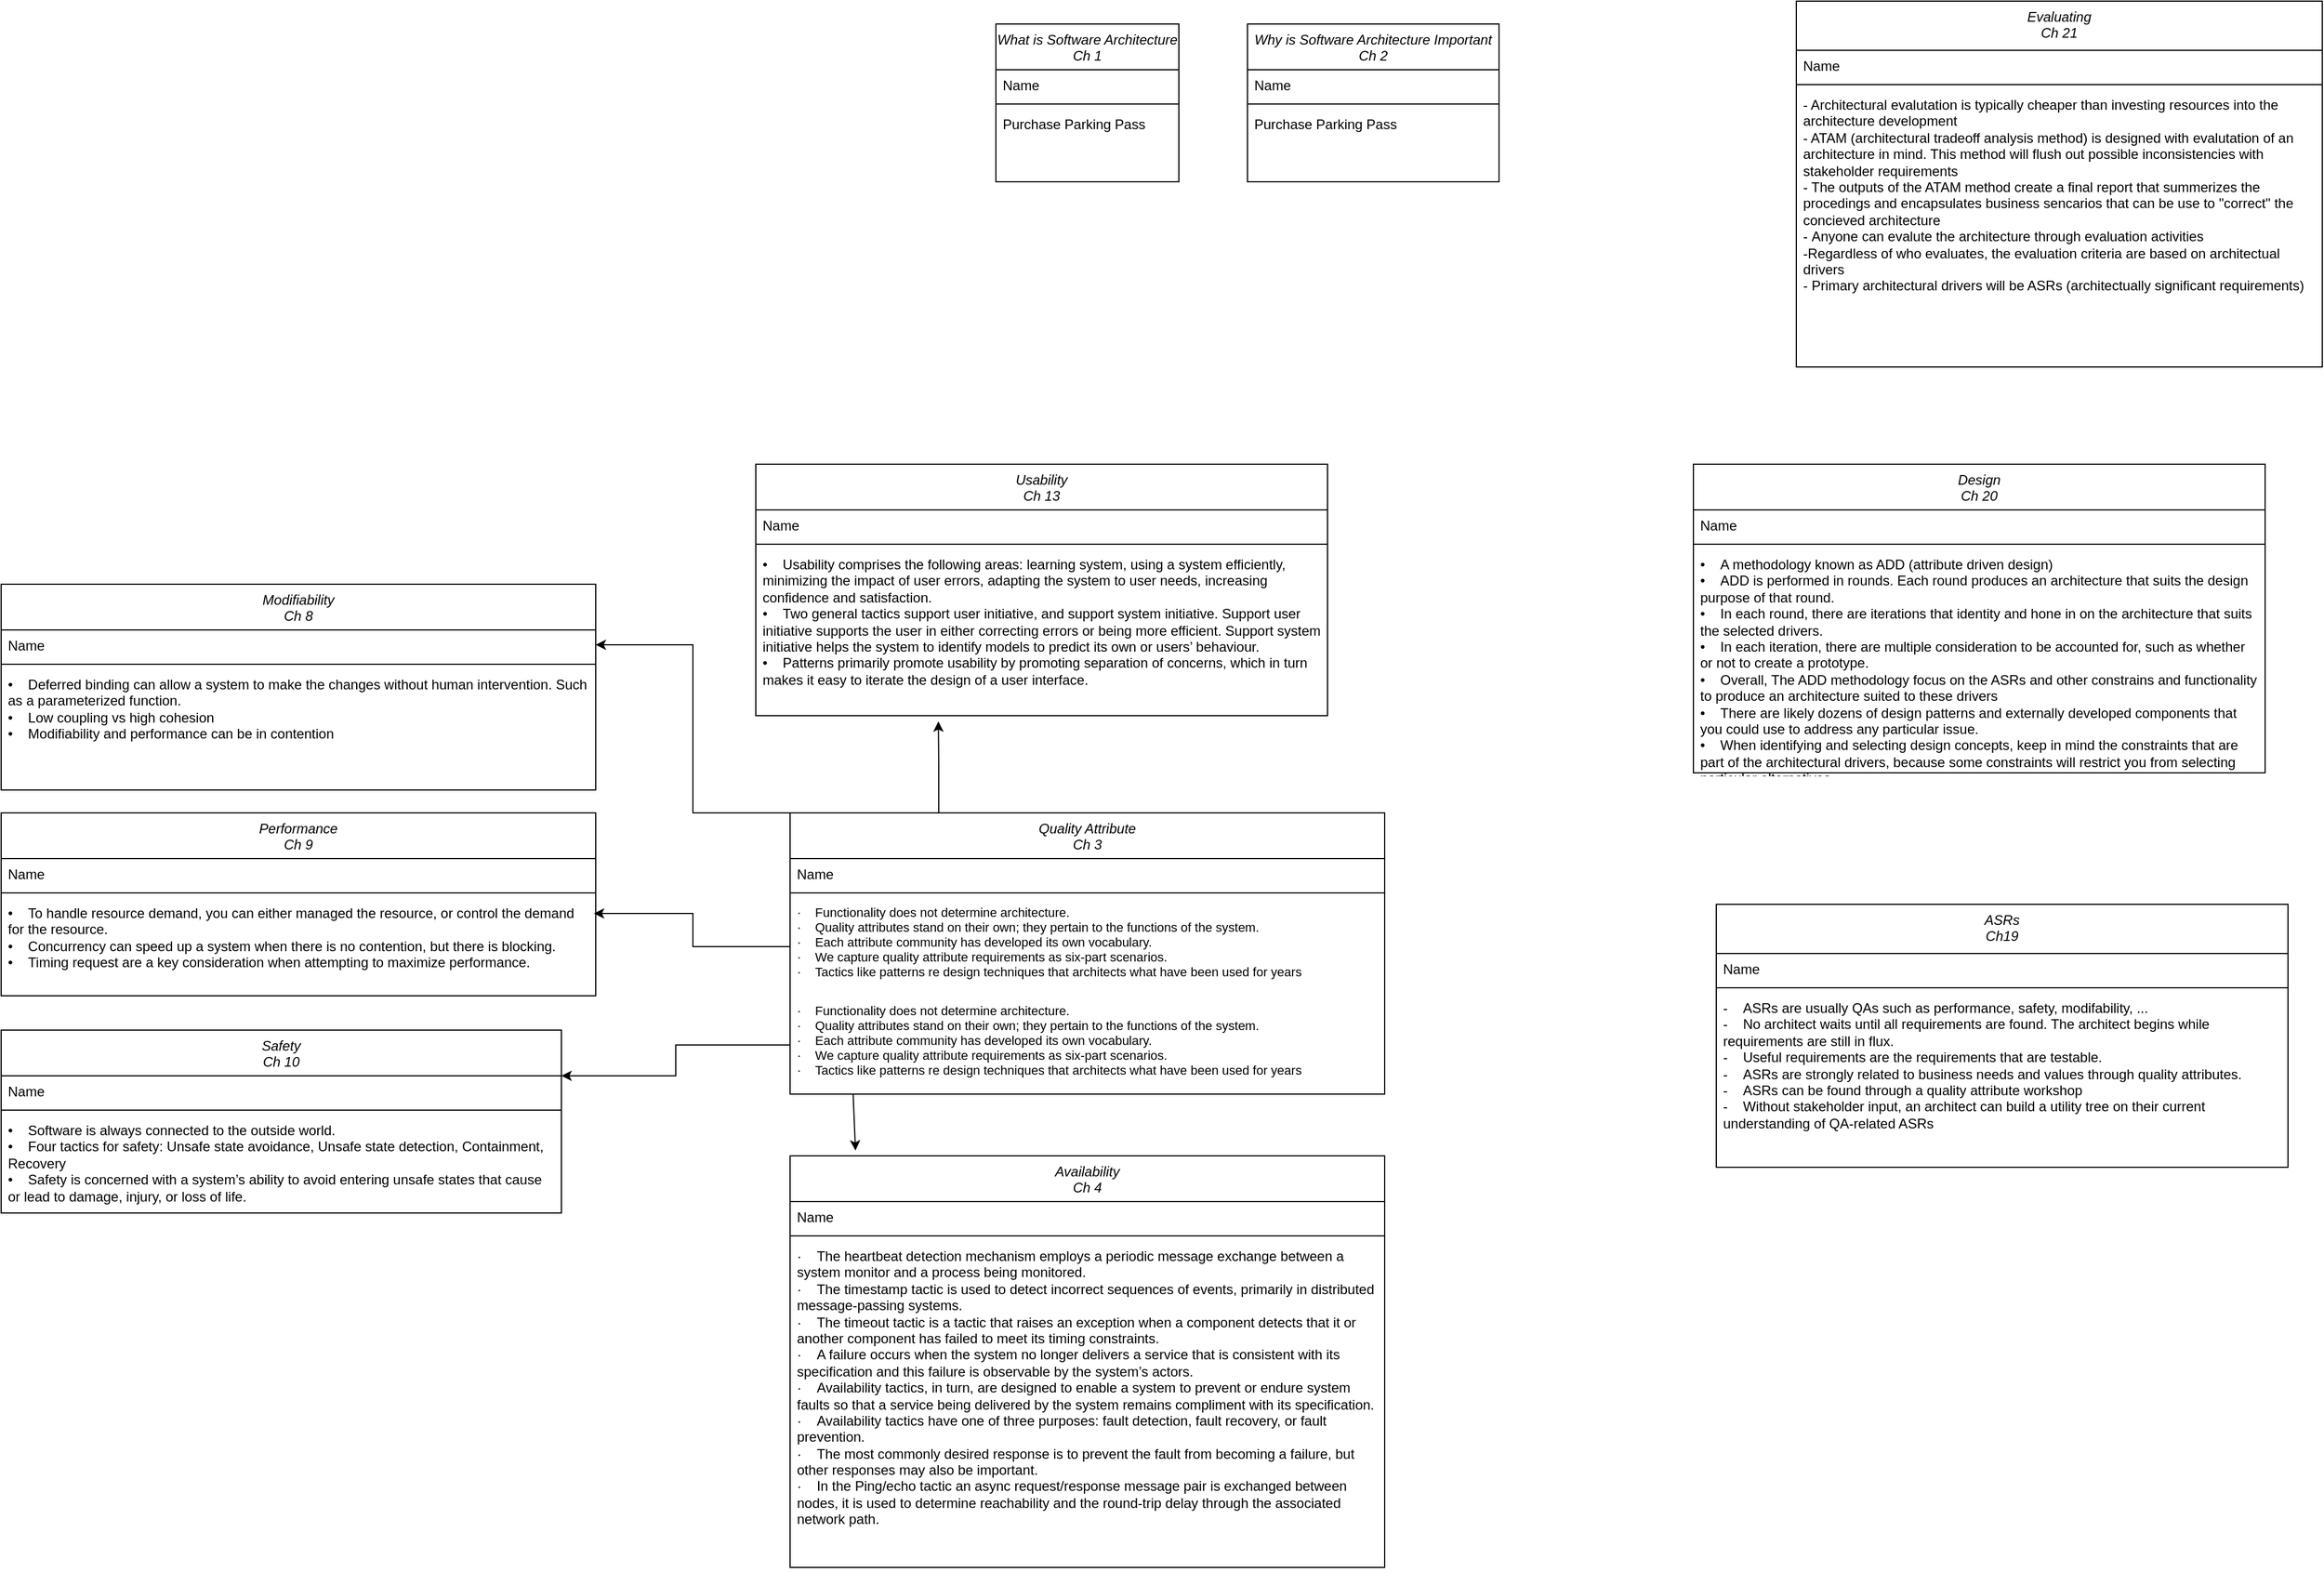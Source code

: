 <mxfile version="22.1.3" type="device">
  <diagram id="C5RBs43oDa-KdzZeNtuy" name="Page-1">
    <mxGraphModel dx="1877" dy="1735" grid="1" gridSize="10" guides="1" tooltips="1" connect="1" arrows="1" fold="1" page="1" pageScale="1" pageWidth="827" pageHeight="1169" math="0" shadow="0">
      <root>
        <mxCell id="WIyWlLk6GJQsqaUBKTNV-0" />
        <mxCell id="WIyWlLk6GJQsqaUBKTNV-1" parent="WIyWlLk6GJQsqaUBKTNV-0" />
        <mxCell id="HubGlmVLbbdRwThOcGea-1" style="edgeStyle=orthogonalEdgeStyle;rounded=0;orthogonalLoop=1;jettySize=auto;html=1;exitX=0;exitY=0.25;exitDx=0;exitDy=0;entryX=1;entryY=0.5;entryDx=0;entryDy=0;" edge="1" parent="WIyWlLk6GJQsqaUBKTNV-1" source="zkfFHV4jXpPFQw0GAbJ--0" target="ELn9--_oTHY5DJMmRH25-6">
          <mxGeometry relative="1" as="geometry">
            <Array as="points">
              <mxPoint y="620" />
              <mxPoint x="-85" y="620" />
              <mxPoint x="-85" y="473" />
            </Array>
          </mxGeometry>
        </mxCell>
        <mxCell id="HubGlmVLbbdRwThOcGea-2" style="edgeStyle=orthogonalEdgeStyle;rounded=0;orthogonalLoop=1;jettySize=auto;html=1;exitX=0.25;exitY=0;exitDx=0;exitDy=0;" edge="1" parent="WIyWlLk6GJQsqaUBKTNV-1" source="zkfFHV4jXpPFQw0GAbJ--0">
          <mxGeometry relative="1" as="geometry">
            <mxPoint x="129.667" y="540" as="targetPoint" />
          </mxGeometry>
        </mxCell>
        <mxCell id="zkfFHV4jXpPFQw0GAbJ--0" value="Quality Attribute&#xa;Ch 3&#xa;" style="swimlane;fontStyle=2;align=center;verticalAlign=top;childLayout=stackLayout;horizontal=1;startSize=40;horizontalStack=0;resizeParent=1;resizeLast=0;collapsible=1;marginBottom=0;rounded=0;shadow=0;strokeWidth=1;" parent="WIyWlLk6GJQsqaUBKTNV-1" vertex="1">
          <mxGeometry y="620" width="520" height="246" as="geometry">
            <mxRectangle x="230" y="140" width="160" height="26" as="alternateBounds" />
          </mxGeometry>
        </mxCell>
        <mxCell id="zkfFHV4jXpPFQw0GAbJ--1" value="Name" style="text;align=left;verticalAlign=top;spacingLeft=4;spacingRight=4;overflow=hidden;rotatable=0;points=[[0,0.5],[1,0.5]];portConstraint=eastwest;" parent="zkfFHV4jXpPFQw0GAbJ--0" vertex="1">
          <mxGeometry y="40" width="520" height="26" as="geometry" />
        </mxCell>
        <mxCell id="zkfFHV4jXpPFQw0GAbJ--4" value="" style="line;html=1;strokeWidth=1;align=left;verticalAlign=middle;spacingTop=-1;spacingLeft=3;spacingRight=3;rotatable=0;labelPosition=right;points=[];portConstraint=eastwest;" parent="zkfFHV4jXpPFQw0GAbJ--0" vertex="1">
          <mxGeometry y="66" width="520" height="8" as="geometry" />
        </mxCell>
        <mxCell id="HubGlmVLbbdRwThOcGea-3" value="·    Functionality does not determine architecture.&#xa;·    Quality attributes stand on their own; they pertain to the functions of the system.&#xa;·    Each attribute community has developed its own vocabulary.&#xa;·    We capture quality attribute requirements as six-part scenarios.&#xa;·    Tactics like patterns re design techniques that architects what have been used for years" style="text;align=left;verticalAlign=top;spacingLeft=4;spacingRight=4;overflow=hidden;rotatable=0;points=[[0,0.5],[1,0.5]];portConstraint=eastwest;fontSize=11;" vertex="1" parent="zkfFHV4jXpPFQw0GAbJ--0">
          <mxGeometry y="74" width="520" height="86" as="geometry" />
        </mxCell>
        <mxCell id="zkfFHV4jXpPFQw0GAbJ--5" value="·    Functionality does not determine architecture.&#xa;·    Quality attributes stand on their own; they pertain to the functions of the system.&#xa;·    Each attribute community has developed its own vocabulary.&#xa;·    We capture quality attribute requirements as six-part scenarios.&#xa;·    Tactics like patterns re design techniques that architects what have been used for years" style="text;align=left;verticalAlign=top;spacingLeft=4;spacingRight=4;overflow=hidden;rotatable=0;points=[[0,0.5],[1,0.5]];portConstraint=eastwest;fontSize=11;" parent="zkfFHV4jXpPFQw0GAbJ--0" vertex="1">
          <mxGeometry y="160" width="520" height="86" as="geometry" />
        </mxCell>
        <mxCell id="ELn9--_oTHY5DJMmRH25-1" value="Availability &#xa;Ch 4&#xa;" style="swimlane;fontStyle=2;align=center;verticalAlign=top;childLayout=stackLayout;horizontal=1;startSize=40;horizontalStack=0;resizeParent=1;resizeLast=0;collapsible=1;marginBottom=0;rounded=0;shadow=0;strokeWidth=1;" parent="WIyWlLk6GJQsqaUBKTNV-1" vertex="1">
          <mxGeometry y="920" width="520" height="360" as="geometry">
            <mxRectangle x="230" y="140" width="160" height="26" as="alternateBounds" />
          </mxGeometry>
        </mxCell>
        <mxCell id="ELn9--_oTHY5DJMmRH25-2" value="Name" style="text;align=left;verticalAlign=top;spacingLeft=4;spacingRight=4;overflow=hidden;rotatable=0;points=[[0,0.5],[1,0.5]];portConstraint=eastwest;" parent="ELn9--_oTHY5DJMmRH25-1" vertex="1">
          <mxGeometry y="40" width="520" height="26" as="geometry" />
        </mxCell>
        <mxCell id="ELn9--_oTHY5DJMmRH25-3" value="" style="line;html=1;strokeWidth=1;align=left;verticalAlign=middle;spacingTop=-1;spacingLeft=3;spacingRight=3;rotatable=0;labelPosition=right;points=[];portConstraint=eastwest;" parent="ELn9--_oTHY5DJMmRH25-1" vertex="1">
          <mxGeometry y="66" width="520" height="8" as="geometry" />
        </mxCell>
        <mxCell id="ELn9--_oTHY5DJMmRH25-4" value="·    The heartbeat detection mechanism employs a periodic message exchange between a system monitor and a process being monitored.&#xa;·    The timestamp tactic is used to detect incorrect sequences of events, primarily in distributed message-passing systems.&#xa;·    The timeout tactic is a tactic that raises an exception when a component detects that it or another component has failed to meet its timing constraints.&#xa;·    A failure occurs when the system no longer delivers a service that is consistent with its specification and this failure is observable by the system’s actors.&#xa;·    Availability tactics, in turn, are designed to enable a system to prevent or endure system faults so that a service being delivered by the system remains compliment with its specification.&#xa;·    Availability tactics have one of three purposes: fault detection, fault recovery, or fault prevention.&#xa;·    The most commonly desired response is to prevent the fault from becoming a failure, but other responses may also be important.&#xa;·    In the Ping/echo tactic an async request/response message pair is exchanged between nodes, it is used to determine reachability and the round-trip delay through the associated network path.&#xa;" style="text;align=left;verticalAlign=top;spacingLeft=4;spacingRight=4;overflow=hidden;rotatable=0;points=[[0,0.5],[1,0.5]];portConstraint=eastwest;whiteSpace=wrap;" parent="ELn9--_oTHY5DJMmRH25-1" vertex="1">
          <mxGeometry y="74" width="520" height="286" as="geometry" />
        </mxCell>
        <mxCell id="ELn9--_oTHY5DJMmRH25-5" value="Modifiability&#xa;Ch 8&#xa;" style="swimlane;fontStyle=2;align=center;verticalAlign=top;childLayout=stackLayout;horizontal=1;startSize=40;horizontalStack=0;resizeParent=1;resizeLast=0;collapsible=1;marginBottom=0;rounded=0;shadow=0;strokeWidth=1;" parent="WIyWlLk6GJQsqaUBKTNV-1" vertex="1">
          <mxGeometry x="-690" y="420" width="520" height="180" as="geometry">
            <mxRectangle x="230" y="140" width="160" height="26" as="alternateBounds" />
          </mxGeometry>
        </mxCell>
        <mxCell id="ELn9--_oTHY5DJMmRH25-6" value="Name" style="text;align=left;verticalAlign=top;spacingLeft=4;spacingRight=4;overflow=hidden;rotatable=0;points=[[0,0.5],[1,0.5]];portConstraint=eastwest;" parent="ELn9--_oTHY5DJMmRH25-5" vertex="1">
          <mxGeometry y="40" width="520" height="26" as="geometry" />
        </mxCell>
        <mxCell id="ELn9--_oTHY5DJMmRH25-7" value="" style="line;html=1;strokeWidth=1;align=left;verticalAlign=middle;spacingTop=-1;spacingLeft=3;spacingRight=3;rotatable=0;labelPosition=right;points=[];portConstraint=eastwest;" parent="ELn9--_oTHY5DJMmRH25-5" vertex="1">
          <mxGeometry y="66" width="520" height="8" as="geometry" />
        </mxCell>
        <mxCell id="ELn9--_oTHY5DJMmRH25-8" value="•    Deferred binding can allow a system to make the changes without human intervention. Such as a parameterized function.&#xa;•    Low coupling vs high cohesion&#xa;•    Modifiability and performance can be in contention&#xa;" style="text;align=left;verticalAlign=top;spacingLeft=4;spacingRight=4;overflow=hidden;rotatable=0;points=[[0,0.5],[1,0.5]];portConstraint=eastwest;whiteSpace=wrap;" parent="ELn9--_oTHY5DJMmRH25-5" vertex="1">
          <mxGeometry y="74" width="520" height="106" as="geometry" />
        </mxCell>
        <mxCell id="ELn9--_oTHY5DJMmRH25-9" value="Performance&#xa;Ch 9&#xa;" style="swimlane;fontStyle=2;align=center;verticalAlign=top;childLayout=stackLayout;horizontal=1;startSize=40;horizontalStack=0;resizeParent=1;resizeLast=0;collapsible=1;marginBottom=0;rounded=0;shadow=0;strokeWidth=1;whiteSpace=wrap;" parent="WIyWlLk6GJQsqaUBKTNV-1" vertex="1">
          <mxGeometry x="-690" y="620" width="520" height="160" as="geometry">
            <mxRectangle x="230" y="140" width="160" height="26" as="alternateBounds" />
          </mxGeometry>
        </mxCell>
        <mxCell id="ELn9--_oTHY5DJMmRH25-10" value="Name" style="text;align=left;verticalAlign=top;spacingLeft=4;spacingRight=4;overflow=hidden;rotatable=0;points=[[0,0.5],[1,0.5]];portConstraint=eastwest;" parent="ELn9--_oTHY5DJMmRH25-9" vertex="1">
          <mxGeometry y="40" width="520" height="26" as="geometry" />
        </mxCell>
        <mxCell id="ELn9--_oTHY5DJMmRH25-11" value="" style="line;html=1;strokeWidth=1;align=left;verticalAlign=middle;spacingTop=-1;spacingLeft=3;spacingRight=3;rotatable=0;labelPosition=right;points=[];portConstraint=eastwest;" parent="ELn9--_oTHY5DJMmRH25-9" vertex="1">
          <mxGeometry y="66" width="520" height="8" as="geometry" />
        </mxCell>
        <mxCell id="ELn9--_oTHY5DJMmRH25-12" value="•    To handle resource demand, you can either managed the resource, or control the demand for the resource.&#xa;•    Concurrency can speed up a system when there is no contention, but there is blocking.&#xa;•    Timing request are a key consideration when attempting to maximize performance." style="text;align=left;verticalAlign=top;spacingLeft=4;spacingRight=4;overflow=hidden;rotatable=0;points=[[0,0.5],[1,0.5]];portConstraint=eastwest;whiteSpace=wrap;labelBackgroundColor=default;" parent="ELn9--_oTHY5DJMmRH25-9" vertex="1">
          <mxGeometry y="74" width="520" height="66" as="geometry" />
        </mxCell>
        <mxCell id="ELn9--_oTHY5DJMmRH25-13" value="Safety &#xa;Ch 10" style="swimlane;fontStyle=2;align=center;verticalAlign=top;childLayout=stackLayout;horizontal=1;startSize=40;horizontalStack=0;resizeParent=1;resizeLast=0;collapsible=1;marginBottom=0;rounded=0;shadow=0;strokeWidth=1;" parent="WIyWlLk6GJQsqaUBKTNV-1" vertex="1">
          <mxGeometry x="-690" y="810" width="490" height="160" as="geometry">
            <mxRectangle x="230" y="140" width="160" height="26" as="alternateBounds" />
          </mxGeometry>
        </mxCell>
        <mxCell id="ELn9--_oTHY5DJMmRH25-14" value="Name" style="text;align=left;verticalAlign=top;spacingLeft=4;spacingRight=4;overflow=hidden;rotatable=0;points=[[0,0.5],[1,0.5]];portConstraint=eastwest;" parent="ELn9--_oTHY5DJMmRH25-13" vertex="1">
          <mxGeometry y="40" width="490" height="26" as="geometry" />
        </mxCell>
        <mxCell id="ELn9--_oTHY5DJMmRH25-15" value="" style="line;html=1;strokeWidth=1;align=left;verticalAlign=middle;spacingTop=-1;spacingLeft=3;spacingRight=3;rotatable=0;labelPosition=right;points=[];portConstraint=eastwest;" parent="ELn9--_oTHY5DJMmRH25-13" vertex="1">
          <mxGeometry y="66" width="490" height="8" as="geometry" />
        </mxCell>
        <mxCell id="ELn9--_oTHY5DJMmRH25-16" value="•    Software is always connected to the outside world.&#xa;•    Four tactics for safety: Unsafe state avoidance, Unsafe state detection, Containment, Recovery&#xa;•    Safety is concerned with a system’s ability to avoid entering unsafe states that cause or lead to damage, injury, or loss of life.&#xa;" style="text;align=left;verticalAlign=top;spacingLeft=4;spacingRight=4;overflow=hidden;rotatable=0;points=[[0,0.5],[1,0.5]];portConstraint=eastwest;whiteSpace=wrap;" parent="ELn9--_oTHY5DJMmRH25-13" vertex="1">
          <mxGeometry y="74" width="490" height="86" as="geometry" />
        </mxCell>
        <mxCell id="ELn9--_oTHY5DJMmRH25-17" value="Usability&#xa;Ch 13&#xa;" style="swimlane;fontStyle=2;align=center;verticalAlign=top;childLayout=stackLayout;horizontal=1;startSize=40;horizontalStack=0;resizeParent=1;resizeLast=0;collapsible=1;marginBottom=0;rounded=0;shadow=0;strokeWidth=1;" parent="WIyWlLk6GJQsqaUBKTNV-1" vertex="1">
          <mxGeometry x="-30" y="315" width="500" height="220" as="geometry">
            <mxRectangle x="230" y="140" width="160" height="26" as="alternateBounds" />
          </mxGeometry>
        </mxCell>
        <mxCell id="ELn9--_oTHY5DJMmRH25-18" value="Name" style="text;align=left;verticalAlign=top;spacingLeft=4;spacingRight=4;overflow=hidden;rotatable=0;points=[[0,0.5],[1,0.5]];portConstraint=eastwest;" parent="ELn9--_oTHY5DJMmRH25-17" vertex="1">
          <mxGeometry y="40" width="500" height="26" as="geometry" />
        </mxCell>
        <mxCell id="ELn9--_oTHY5DJMmRH25-19" value="" style="line;html=1;strokeWidth=1;align=left;verticalAlign=middle;spacingTop=-1;spacingLeft=3;spacingRight=3;rotatable=0;labelPosition=right;points=[];portConstraint=eastwest;" parent="ELn9--_oTHY5DJMmRH25-17" vertex="1">
          <mxGeometry y="66" width="500" height="8" as="geometry" />
        </mxCell>
        <mxCell id="ELn9--_oTHY5DJMmRH25-20" value="•    Usability comprises the following areas: learning system, using a system efficiently, minimizing the impact of user errors, adapting the system to user needs, increasing confidence and satisfaction.&#xa;•    Two general tactics support user initiative, and support system initiative. Support user initiative supports the user in either correcting errors or being more efficient. Support system initiative helps the system to identify models to predict its own or users’ behaviour.&#xa;•    Patterns primarily promote usability by promoting separation of concerns, which in turn makes it easy to iterate the design of a user interface.&#xa;" style="text;align=left;verticalAlign=top;spacingLeft=4;spacingRight=4;overflow=hidden;rotatable=0;points=[[0,0.5],[1,0.5]];portConstraint=eastwest;whiteSpace=wrap;" parent="ELn9--_oTHY5DJMmRH25-17" vertex="1">
          <mxGeometry y="74" width="500" height="136" as="geometry" />
        </mxCell>
        <mxCell id="ELn9--_oTHY5DJMmRH25-21" value="ASRs &#xa;Ch19" style="swimlane;fontStyle=2;align=center;verticalAlign=top;childLayout=stackLayout;horizontal=1;startSize=43;horizontalStack=0;resizeParent=1;resizeLast=0;collapsible=1;marginBottom=0;rounded=0;shadow=0;strokeWidth=1;" parent="WIyWlLk6GJQsqaUBKTNV-1" vertex="1">
          <mxGeometry x="810" y="700" width="500" height="230" as="geometry">
            <mxRectangle x="230" y="140" width="160" height="26" as="alternateBounds" />
          </mxGeometry>
        </mxCell>
        <mxCell id="ELn9--_oTHY5DJMmRH25-22" value="Name" style="text;align=left;verticalAlign=top;spacingLeft=4;spacingRight=4;overflow=hidden;rotatable=0;points=[[0,0.5],[1,0.5]];portConstraint=eastwest;" parent="ELn9--_oTHY5DJMmRH25-21" vertex="1">
          <mxGeometry y="43" width="500" height="26" as="geometry" />
        </mxCell>
        <mxCell id="ELn9--_oTHY5DJMmRH25-23" value="" style="line;html=1;strokeWidth=1;align=left;verticalAlign=middle;spacingTop=-1;spacingLeft=3;spacingRight=3;rotatable=0;labelPosition=right;points=[];portConstraint=eastwest;" parent="ELn9--_oTHY5DJMmRH25-21" vertex="1">
          <mxGeometry y="69" width="500" height="8" as="geometry" />
        </mxCell>
        <mxCell id="ELn9--_oTHY5DJMmRH25-24" value="-    ASRs are usually QAs such as performance, safety, modifability, ...&#xa;-    No architect waits until all requirements are found. The architect begins while requirements are still in flux.&#xa;-    Useful requirements are the requirements that are testable.&#xa;-    ASRs are strongly related to business needs and values through quality attributes.&#xa;-    ASRs can be found through a quality attribute workshop&#xa;-    Without stakeholder input, an architect can build a utility tree on their current understanding of QA-related ASRs&#xa;" style="text;align=left;verticalAlign=top;spacingLeft=4;spacingRight=4;overflow=hidden;rotatable=0;points=[[0,0.5],[1,0.5]];portConstraint=eastwest;whiteSpace=wrap;" parent="ELn9--_oTHY5DJMmRH25-21" vertex="1">
          <mxGeometry y="77" width="500" height="153" as="geometry" />
        </mxCell>
        <mxCell id="ELn9--_oTHY5DJMmRH25-25" value="Design &#xa;Ch 20" style="swimlane;fontStyle=2;align=center;verticalAlign=top;childLayout=stackLayout;horizontal=1;startSize=40;horizontalStack=0;resizeParent=1;resizeLast=0;collapsible=1;marginBottom=0;rounded=0;shadow=0;strokeWidth=1;" parent="WIyWlLk6GJQsqaUBKTNV-1" vertex="1">
          <mxGeometry x="790" y="315" width="500" height="270" as="geometry">
            <mxRectangle x="230" y="140" width="160" height="26" as="alternateBounds" />
          </mxGeometry>
        </mxCell>
        <mxCell id="ELn9--_oTHY5DJMmRH25-26" value="Name" style="text;align=left;verticalAlign=top;spacingLeft=4;spacingRight=4;overflow=hidden;rotatable=0;points=[[0,0.5],[1,0.5]];portConstraint=eastwest;" parent="ELn9--_oTHY5DJMmRH25-25" vertex="1">
          <mxGeometry y="40" width="500" height="26" as="geometry" />
        </mxCell>
        <mxCell id="ELn9--_oTHY5DJMmRH25-27" value="" style="line;html=1;strokeWidth=1;align=left;verticalAlign=middle;spacingTop=-1;spacingLeft=3;spacingRight=3;rotatable=0;labelPosition=right;points=[];portConstraint=eastwest;" parent="ELn9--_oTHY5DJMmRH25-25" vertex="1">
          <mxGeometry y="66" width="500" height="8" as="geometry" />
        </mxCell>
        <mxCell id="ELn9--_oTHY5DJMmRH25-28" value="•    A methodology known as ADD (attribute driven design)&#xa;•    ADD is performed in rounds. Each round produces an architecture that suits the design purpose of that round.&#xa;•    In each round, there are iterations that identity and hone in on the architecture that suits the selected drivers.&#xa;•    In each iteration, there are multiple consideration to be accounted for, such as whether or not to create a prototype.&#xa;•    Overall, The ADD methodology focus on the ASRs and other constrains and functionality to produce an architecture suited to these drivers&#xa;•    There are likely dozens of design patterns and externally developed components that you could use to address any particular issue.&#xa;•    When identifying and selecting design concepts, keep in mind the constraints that are &#xa;part of the architectural drivers, because some constraints will restrict you from selecting particular alternatives.&#xa;" style="text;align=left;verticalAlign=top;spacingLeft=4;spacingRight=4;overflow=hidden;rotatable=0;points=[[0,0.5],[1,0.5]];portConstraint=eastwest;whiteSpace=wrap;" parent="ELn9--_oTHY5DJMmRH25-25" vertex="1">
          <mxGeometry y="74" width="500" height="196" as="geometry" />
        </mxCell>
        <mxCell id="ELn9--_oTHY5DJMmRH25-29" value="What is Software Architecture&#xa;Ch 1&#xa;" style="swimlane;fontStyle=2;align=center;verticalAlign=top;childLayout=stackLayout;horizontal=1;startSize=40;horizontalStack=0;resizeParent=1;resizeLast=0;collapsible=1;marginBottom=0;rounded=0;shadow=0;strokeWidth=1;" parent="WIyWlLk6GJQsqaUBKTNV-1" vertex="1">
          <mxGeometry x="180" y="-70" width="160" height="138" as="geometry">
            <mxRectangle x="230" y="140" width="160" height="26" as="alternateBounds" />
          </mxGeometry>
        </mxCell>
        <mxCell id="ELn9--_oTHY5DJMmRH25-30" value="Name" style="text;align=left;verticalAlign=top;spacingLeft=4;spacingRight=4;overflow=hidden;rotatable=0;points=[[0,0.5],[1,0.5]];portConstraint=eastwest;" parent="ELn9--_oTHY5DJMmRH25-29" vertex="1">
          <mxGeometry y="40" width="160" height="26" as="geometry" />
        </mxCell>
        <mxCell id="ELn9--_oTHY5DJMmRH25-31" value="" style="line;html=1;strokeWidth=1;align=left;verticalAlign=middle;spacingTop=-1;spacingLeft=3;spacingRight=3;rotatable=0;labelPosition=right;points=[];portConstraint=eastwest;" parent="ELn9--_oTHY5DJMmRH25-29" vertex="1">
          <mxGeometry y="66" width="160" height="8" as="geometry" />
        </mxCell>
        <mxCell id="ELn9--_oTHY5DJMmRH25-32" value="Purchase Parking Pass" style="text;align=left;verticalAlign=top;spacingLeft=4;spacingRight=4;overflow=hidden;rotatable=0;points=[[0,0.5],[1,0.5]];portConstraint=eastwest;" parent="ELn9--_oTHY5DJMmRH25-29" vertex="1">
          <mxGeometry y="74" width="160" height="26" as="geometry" />
        </mxCell>
        <mxCell id="ELn9--_oTHY5DJMmRH25-33" value="Why is Software Architecture Important&#xa;Ch 2&#xa;" style="swimlane;fontStyle=2;align=center;verticalAlign=top;childLayout=stackLayout;horizontal=1;startSize=40;horizontalStack=0;resizeParent=1;resizeLast=0;collapsible=1;marginBottom=0;rounded=0;shadow=0;strokeWidth=1;" parent="WIyWlLk6GJQsqaUBKTNV-1" vertex="1">
          <mxGeometry x="400" y="-70" width="220" height="138" as="geometry">
            <mxRectangle x="230" y="140" width="160" height="26" as="alternateBounds" />
          </mxGeometry>
        </mxCell>
        <mxCell id="ELn9--_oTHY5DJMmRH25-34" value="Name" style="text;align=left;verticalAlign=top;spacingLeft=4;spacingRight=4;overflow=hidden;rotatable=0;points=[[0,0.5],[1,0.5]];portConstraint=eastwest;" parent="ELn9--_oTHY5DJMmRH25-33" vertex="1">
          <mxGeometry y="40" width="220" height="26" as="geometry" />
        </mxCell>
        <mxCell id="ELn9--_oTHY5DJMmRH25-35" value="" style="line;html=1;strokeWidth=1;align=left;verticalAlign=middle;spacingTop=-1;spacingLeft=3;spacingRight=3;rotatable=0;labelPosition=right;points=[];portConstraint=eastwest;" parent="ELn9--_oTHY5DJMmRH25-33" vertex="1">
          <mxGeometry y="66" width="220" height="8" as="geometry" />
        </mxCell>
        <mxCell id="ELn9--_oTHY5DJMmRH25-36" value="Purchase Parking Pass" style="text;align=left;verticalAlign=top;spacingLeft=4;spacingRight=4;overflow=hidden;rotatable=0;points=[[0,0.5],[1,0.5]];portConstraint=eastwest;" parent="ELn9--_oTHY5DJMmRH25-33" vertex="1">
          <mxGeometry y="74" width="220" height="26" as="geometry" />
        </mxCell>
        <mxCell id="ELn9--_oTHY5DJMmRH25-37" value="Evaluating&#xa;Ch 21" style="swimlane;fontStyle=2;align=center;verticalAlign=top;childLayout=stackLayout;horizontal=1;startSize=43;horizontalStack=0;resizeParent=1;resizeLast=0;collapsible=1;marginBottom=0;rounded=0;shadow=0;strokeWidth=1;" parent="WIyWlLk6GJQsqaUBKTNV-1" vertex="1">
          <mxGeometry x="880" y="-90" width="460" height="320" as="geometry">
            <mxRectangle x="230" y="140" width="160" height="26" as="alternateBounds" />
          </mxGeometry>
        </mxCell>
        <mxCell id="ELn9--_oTHY5DJMmRH25-38" value="Name" style="text;align=left;verticalAlign=top;spacingLeft=4;spacingRight=4;overflow=hidden;rotatable=0;points=[[0,0.5],[1,0.5]];portConstraint=eastwest;" parent="ELn9--_oTHY5DJMmRH25-37" vertex="1">
          <mxGeometry y="43" width="460" height="26" as="geometry" />
        </mxCell>
        <mxCell id="ELn9--_oTHY5DJMmRH25-39" value="" style="line;html=1;strokeWidth=1;align=left;verticalAlign=middle;spacingTop=-1;spacingLeft=3;spacingRight=3;rotatable=0;labelPosition=right;points=[];portConstraint=eastwest;" parent="ELn9--_oTHY5DJMmRH25-37" vertex="1">
          <mxGeometry y="69" width="460" height="8" as="geometry" />
        </mxCell>
        <mxCell id="ELn9--_oTHY5DJMmRH25-40" value="- Architectural evalutation is typically cheaper than investing resources into the architecture development&#xa;- ATAM (architectural tradeoff analysis method) is designed with evalutation of an architecture in mind. This method will flush out possible inconsistencies with stakeholder requirements&#xa;- The outputs of the ATAM method create a final report that summerizes the procedings and encapsulates business sencarios that can be use to &quot;correct&quot; the concieved architecture&#xa;- Anyone can evalute the architecture through evaluation activities&#xa;-Regardless of who evaluates, the evaluation criteria are based on architectual drivers&#xa;- Primary architectural drivers will be ASRs (architectually significant requirements)" style="text;align=left;verticalAlign=top;spacingLeft=4;spacingRight=4;overflow=hidden;rotatable=0;points=[[0,0.5],[1,0.5]];portConstraint=eastwest;whiteSpace=wrap;" parent="ELn9--_oTHY5DJMmRH25-37" vertex="1">
          <mxGeometry y="77" width="460" height="243" as="geometry" />
        </mxCell>
        <mxCell id="HubGlmVLbbdRwThOcGea-4" style="edgeStyle=orthogonalEdgeStyle;rounded=0;orthogonalLoop=1;jettySize=auto;html=1;exitX=0;exitY=0.5;exitDx=0;exitDy=0;entryX=0.997;entryY=0.212;entryDx=0;entryDy=0;entryPerimeter=0;" edge="1" parent="WIyWlLk6GJQsqaUBKTNV-1" source="HubGlmVLbbdRwThOcGea-3" target="ELn9--_oTHY5DJMmRH25-12">
          <mxGeometry relative="1" as="geometry" />
        </mxCell>
        <mxCell id="HubGlmVLbbdRwThOcGea-5" style="edgeStyle=orthogonalEdgeStyle;rounded=0;orthogonalLoop=1;jettySize=auto;html=1;exitX=0;exitY=0.5;exitDx=0;exitDy=0;entryX=1;entryY=0.25;entryDx=0;entryDy=0;" edge="1" parent="WIyWlLk6GJQsqaUBKTNV-1" source="zkfFHV4jXpPFQw0GAbJ--5" target="ELn9--_oTHY5DJMmRH25-13">
          <mxGeometry relative="1" as="geometry" />
        </mxCell>
        <mxCell id="HubGlmVLbbdRwThOcGea-8" value="" style="endArrow=classic;html=1;rounded=0;exitX=0.106;exitY=0.998;exitDx=0;exitDy=0;exitPerimeter=0;entryX=0.11;entryY=-0.013;entryDx=0;entryDy=0;entryPerimeter=0;" edge="1" parent="WIyWlLk6GJQsqaUBKTNV-1" source="zkfFHV4jXpPFQw0GAbJ--5" target="ELn9--_oTHY5DJMmRH25-1">
          <mxGeometry width="50" height="50" relative="1" as="geometry">
            <mxPoint x="40" y="920" as="sourcePoint" />
            <mxPoint x="90" y="870" as="targetPoint" />
          </mxGeometry>
        </mxCell>
      </root>
    </mxGraphModel>
  </diagram>
</mxfile>

